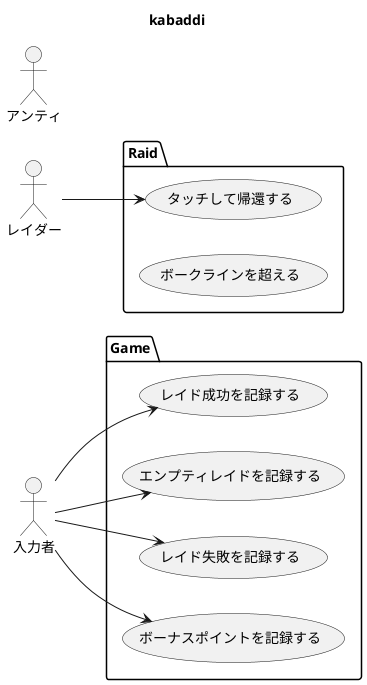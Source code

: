 @startuml kabaddi-scorer
Title kabaddi

left to right direction

actor "レイダー" as r
actor "アンティ" as a
actor "入力者" as o

package Raid {
  usecase "タッチして帰還する" as r1
  usecase "ボークラインを超える" as r2
}

package Game {
  usecase レイド成功を記録する as g1
  usecase エンプティレイドを記録する as g2
  usecase レイド失敗を記録する as g3
  usecase ボーナスポイントを記録する as g4
}

r --> r1

o -> g1
o --> g2
o --> g3
o --> g4

@enduml